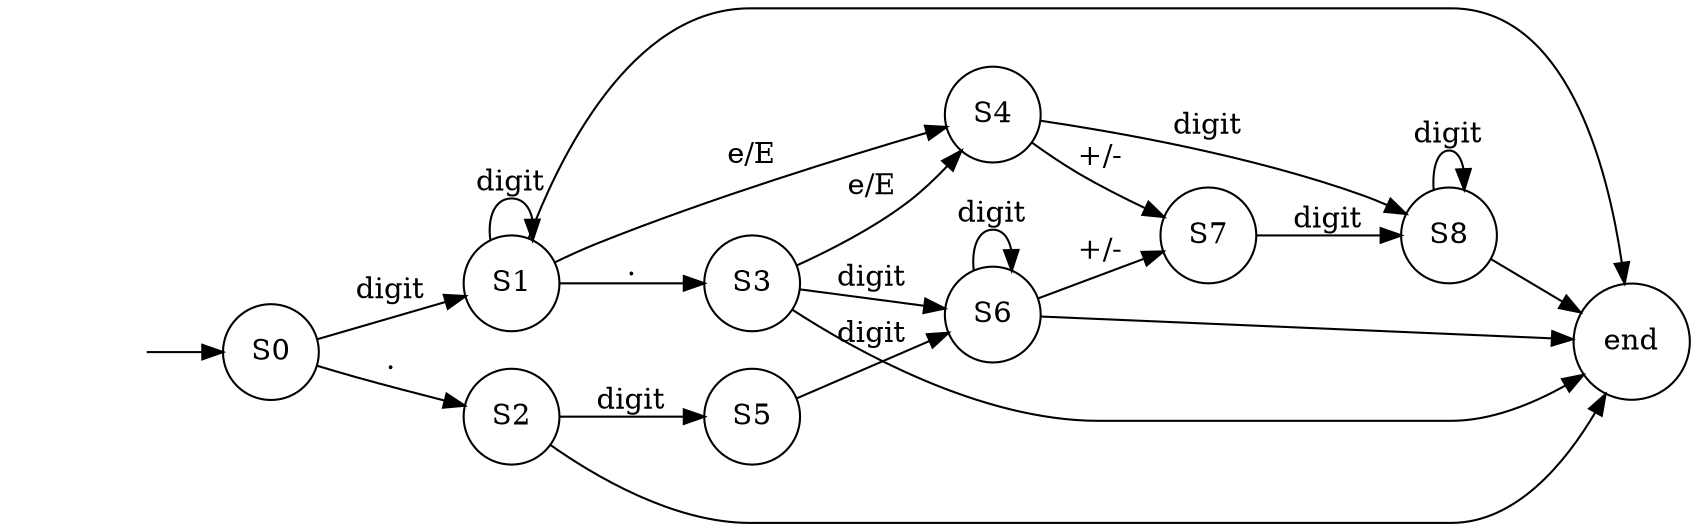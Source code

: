 digraph float_literal {
    rankdir=LR;
    node [shape=circle];
    
    start [style=invis];
    start -> S0;
    
    S0 -> S1 [label="digit"];
    S0 -> S2 [label="."];
    
    S1 -> S1 [label="digit"];
    S1 -> S3 [label="."];
    S1 -> S4 [label="e/E"];
    
    S2 -> S5 [label="digit"];
    
    S3 -> S6 [label="digit"];
    S3 -> S4 [label="e/E"];
    
    S4 -> S7 [label="+/-"];
    S4 -> S8 [label="digit"];
    
    S5 -> S6 [label="digit"];
    
    S6 -> S6 [label="digit"];
    S6 -> S7 [label="+/-"];
    
    S7 -> S8 [label="digit"];
    
    S8 -> S8 [label="digit"];
    
    S1 -> end;
    S2 -> end;
    S3 -> end;
    S6 -> end;
    S8 -> end;
}
